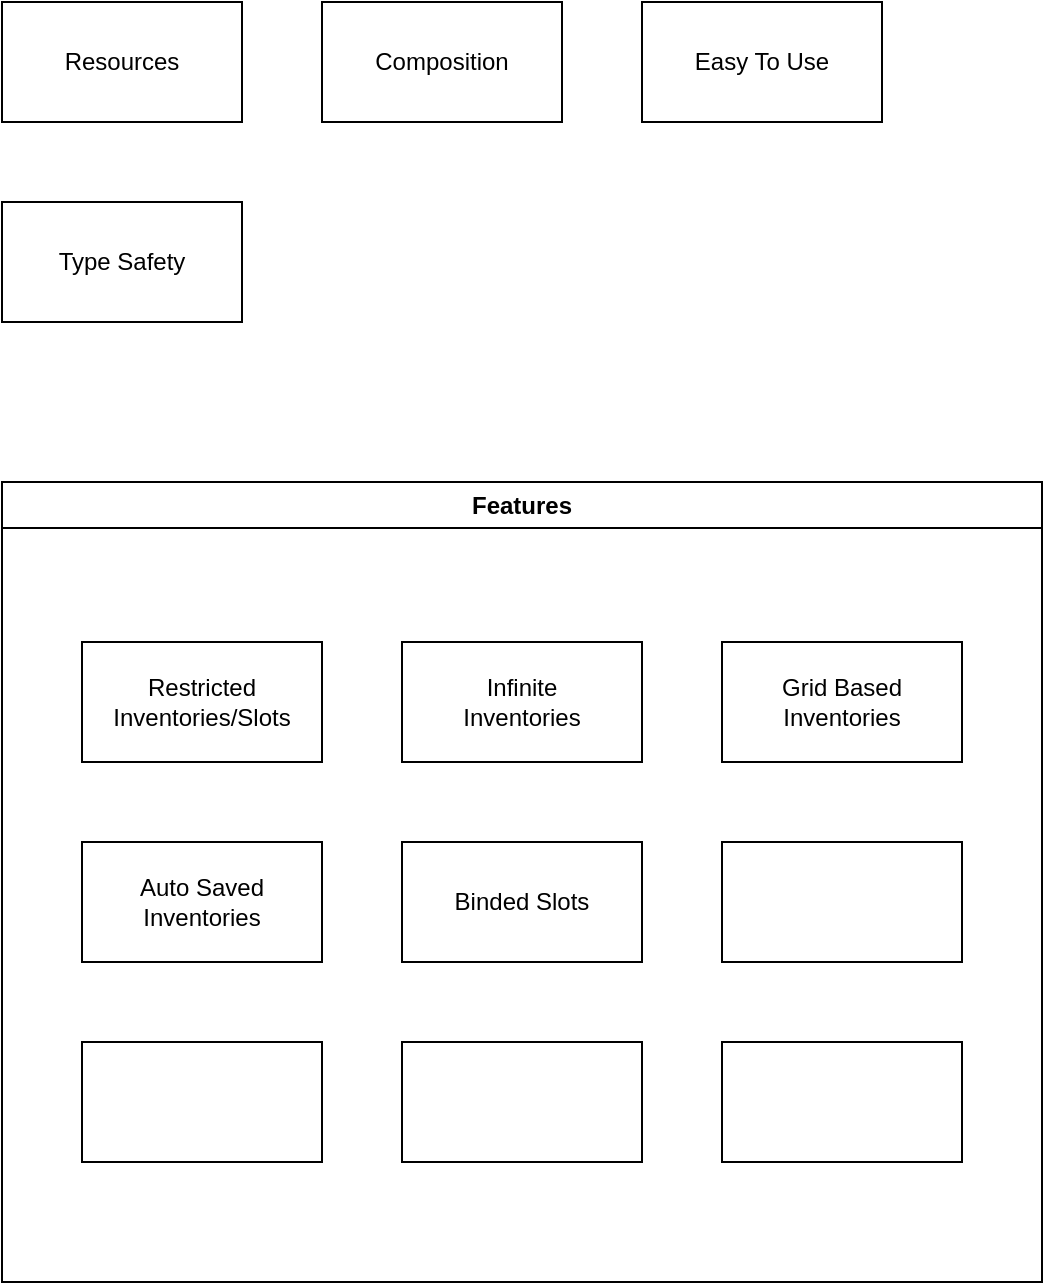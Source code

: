 <mxfile>
    <diagram id="H6ZutnI6nvSWIQPuGh3-" name="Page-1">
        <mxGraphModel dx="1095" dy="634" grid="1" gridSize="10" guides="1" tooltips="1" connect="1" arrows="1" fold="1" page="1" pageScale="1" pageWidth="827" pageHeight="1169" math="0" shadow="0">
            <root>
                <mxCell id="0"/>
                <mxCell id="1" parent="0"/>
                <mxCell id="2" value="Resources" style="rounded=0;whiteSpace=wrap;html=1;" parent="1" vertex="1">
                    <mxGeometry x="40" y="40" width="120" height="60" as="geometry"/>
                </mxCell>
                <mxCell id="3" value="Composition" style="rounded=0;whiteSpace=wrap;html=1;" parent="1" vertex="1">
                    <mxGeometry x="200" y="40" width="120" height="60" as="geometry"/>
                </mxCell>
                <mxCell id="4" value="Easy To Use" style="rounded=0;whiteSpace=wrap;html=1;" parent="1" vertex="1">
                    <mxGeometry x="360" y="40" width="120" height="60" as="geometry"/>
                </mxCell>
                <mxCell id="5" value="Type Safety" style="rounded=0;whiteSpace=wrap;html=1;" parent="1" vertex="1">
                    <mxGeometry x="40" y="140" width="120" height="60" as="geometry"/>
                </mxCell>
                <mxCell id="6" value="Features" style="swimlane;whiteSpace=wrap;html=1;" parent="1" vertex="1">
                    <mxGeometry x="40" y="280" width="520" height="400" as="geometry"/>
                </mxCell>
                <mxCell id="7" value="Restricted&lt;br&gt;Inventories/Slots" style="rounded=0;whiteSpace=wrap;html=1;" parent="6" vertex="1">
                    <mxGeometry x="40" y="80" width="120" height="60" as="geometry"/>
                </mxCell>
                <mxCell id="8" value="Infinite&lt;br&gt;Inventories" style="rounded=0;whiteSpace=wrap;html=1;" parent="6" vertex="1">
                    <mxGeometry x="200" y="80" width="120" height="60" as="geometry"/>
                </mxCell>
                <mxCell id="9" value="Grid Based Inventories" style="rounded=0;whiteSpace=wrap;html=1;" parent="6" vertex="1">
                    <mxGeometry x="360" y="80" width="120" height="60" as="geometry"/>
                </mxCell>
                <mxCell id="10" value="Auto Saved Inventories" style="rounded=0;whiteSpace=wrap;html=1;" parent="6" vertex="1">
                    <mxGeometry x="40" y="180" width="120" height="60" as="geometry"/>
                </mxCell>
                <mxCell id="11" value="Binded Slots" style="rounded=0;whiteSpace=wrap;html=1;" parent="6" vertex="1">
                    <mxGeometry x="200" y="180" width="120" height="60" as="geometry"/>
                </mxCell>
                <mxCell id="12" value="" style="rounded=0;whiteSpace=wrap;html=1;" parent="6" vertex="1">
                    <mxGeometry x="360" y="180" width="120" height="60" as="geometry"/>
                </mxCell>
                <mxCell id="13" value="" style="rounded=0;whiteSpace=wrap;html=1;" parent="6" vertex="1">
                    <mxGeometry x="40" y="280" width="120" height="60" as="geometry"/>
                </mxCell>
                <mxCell id="14" value="" style="rounded=0;whiteSpace=wrap;html=1;" parent="6" vertex="1">
                    <mxGeometry x="200" y="280" width="120" height="60" as="geometry"/>
                </mxCell>
                <mxCell id="15" value="" style="rounded=0;whiteSpace=wrap;html=1;" parent="6" vertex="1">
                    <mxGeometry x="360" y="280" width="120" height="60" as="geometry"/>
                </mxCell>
            </root>
        </mxGraphModel>
    </diagram>
</mxfile>